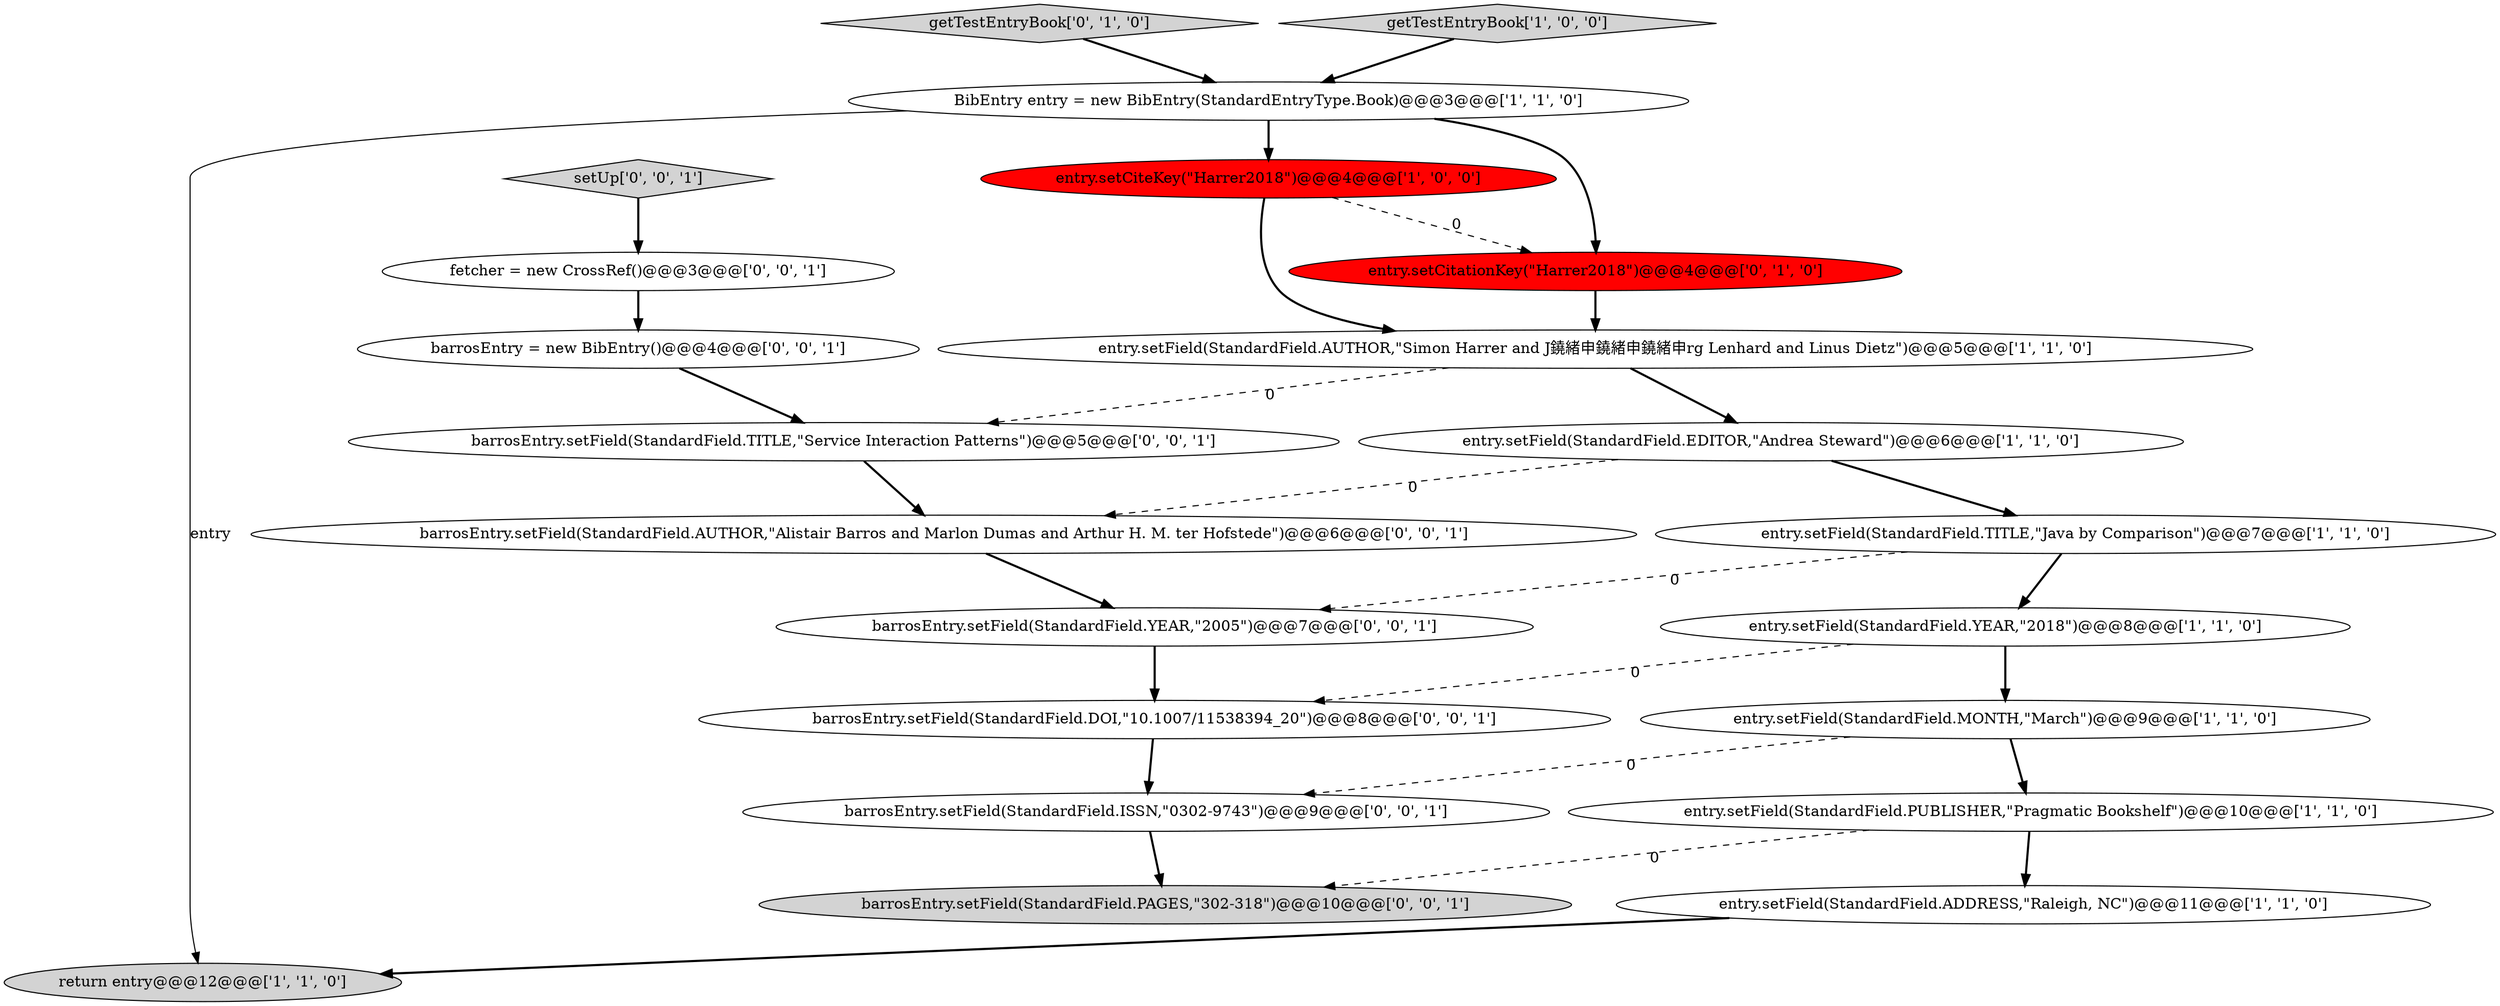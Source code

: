 digraph {
17 [style = filled, label = "setUp['0', '0', '1']", fillcolor = lightgray, shape = diamond image = "AAA0AAABBB3BBB"];
20 [style = filled, label = "barrosEntry.setField(StandardField.ISSN,\"0302-9743\")@@@9@@@['0', '0', '1']", fillcolor = white, shape = ellipse image = "AAA0AAABBB3BBB"];
13 [style = filled, label = "barrosEntry = new BibEntry()@@@4@@@['0', '0', '1']", fillcolor = white, shape = ellipse image = "AAA0AAABBB3BBB"];
19 [style = filled, label = "barrosEntry.setField(StandardField.DOI,\"10.1007/11538394_20\")@@@8@@@['0', '0', '1']", fillcolor = white, shape = ellipse image = "AAA0AAABBB3BBB"];
3 [style = filled, label = "entry.setField(StandardField.MONTH,\"March\")@@@9@@@['1', '1', '0']", fillcolor = white, shape = ellipse image = "AAA0AAABBB1BBB"];
18 [style = filled, label = "barrosEntry.setField(StandardField.YEAR,\"2005\")@@@7@@@['0', '0', '1']", fillcolor = white, shape = ellipse image = "AAA0AAABBB3BBB"];
5 [style = filled, label = "entry.setField(StandardField.ADDRESS,\"Raleigh, NC\")@@@11@@@['1', '1', '0']", fillcolor = white, shape = ellipse image = "AAA0AAABBB1BBB"];
0 [style = filled, label = "return entry@@@12@@@['1', '1', '0']", fillcolor = lightgray, shape = ellipse image = "AAA0AAABBB1BBB"];
4 [style = filled, label = "BibEntry entry = new BibEntry(StandardEntryType.Book)@@@3@@@['1', '1', '0']", fillcolor = white, shape = ellipse image = "AAA0AAABBB1BBB"];
14 [style = filled, label = "barrosEntry.setField(StandardField.PAGES,\"302-318\")@@@10@@@['0', '0', '1']", fillcolor = lightgray, shape = ellipse image = "AAA0AAABBB3BBB"];
7 [style = filled, label = "entry.setCiteKey(\"Harrer2018\")@@@4@@@['1', '0', '0']", fillcolor = red, shape = ellipse image = "AAA1AAABBB1BBB"];
8 [style = filled, label = "entry.setField(StandardField.EDITOR,\"Andrea Steward\")@@@6@@@['1', '1', '0']", fillcolor = white, shape = ellipse image = "AAA0AAABBB1BBB"];
12 [style = filled, label = "entry.setCitationKey(\"Harrer2018\")@@@4@@@['0', '1', '0']", fillcolor = red, shape = ellipse image = "AAA1AAABBB2BBB"];
21 [style = filled, label = "fetcher = new CrossRef()@@@3@@@['0', '0', '1']", fillcolor = white, shape = ellipse image = "AAA0AAABBB3BBB"];
15 [style = filled, label = "barrosEntry.setField(StandardField.AUTHOR,\"Alistair Barros and Marlon Dumas and Arthur H. M. ter Hofstede\")@@@6@@@['0', '0', '1']", fillcolor = white, shape = ellipse image = "AAA0AAABBB3BBB"];
11 [style = filled, label = "getTestEntryBook['0', '1', '0']", fillcolor = lightgray, shape = diamond image = "AAA0AAABBB2BBB"];
2 [style = filled, label = "entry.setField(StandardField.AUTHOR,\"Simon Harrer and J鐃緒申鐃緒申鐃緒申rg Lenhard and Linus Dietz\")@@@5@@@['1', '1', '0']", fillcolor = white, shape = ellipse image = "AAA0AAABBB1BBB"];
6 [style = filled, label = "entry.setField(StandardField.PUBLISHER,\"Pragmatic Bookshelf\")@@@10@@@['1', '1', '0']", fillcolor = white, shape = ellipse image = "AAA0AAABBB1BBB"];
16 [style = filled, label = "barrosEntry.setField(StandardField.TITLE,\"Service Interaction Patterns\")@@@5@@@['0', '0', '1']", fillcolor = white, shape = ellipse image = "AAA0AAABBB3BBB"];
9 [style = filled, label = "entry.setField(StandardField.YEAR,\"2018\")@@@8@@@['1', '1', '0']", fillcolor = white, shape = ellipse image = "AAA0AAABBB1BBB"];
10 [style = filled, label = "getTestEntryBook['1', '0', '0']", fillcolor = lightgray, shape = diamond image = "AAA0AAABBB1BBB"];
1 [style = filled, label = "entry.setField(StandardField.TITLE,\"Java by Comparison\")@@@7@@@['1', '1', '0']", fillcolor = white, shape = ellipse image = "AAA0AAABBB1BBB"];
16->15 [style = bold, label=""];
19->20 [style = bold, label=""];
4->0 [style = solid, label="entry"];
11->4 [style = bold, label=""];
8->15 [style = dashed, label="0"];
18->19 [style = bold, label=""];
3->6 [style = bold, label=""];
20->14 [style = bold, label=""];
1->18 [style = dashed, label="0"];
6->14 [style = dashed, label="0"];
15->18 [style = bold, label=""];
13->16 [style = bold, label=""];
4->7 [style = bold, label=""];
1->9 [style = bold, label=""];
9->19 [style = dashed, label="0"];
8->1 [style = bold, label=""];
6->5 [style = bold, label=""];
12->2 [style = bold, label=""];
5->0 [style = bold, label=""];
7->2 [style = bold, label=""];
2->16 [style = dashed, label="0"];
3->20 [style = dashed, label="0"];
10->4 [style = bold, label=""];
7->12 [style = dashed, label="0"];
4->12 [style = bold, label=""];
9->3 [style = bold, label=""];
17->21 [style = bold, label=""];
2->8 [style = bold, label=""];
21->13 [style = bold, label=""];
}
